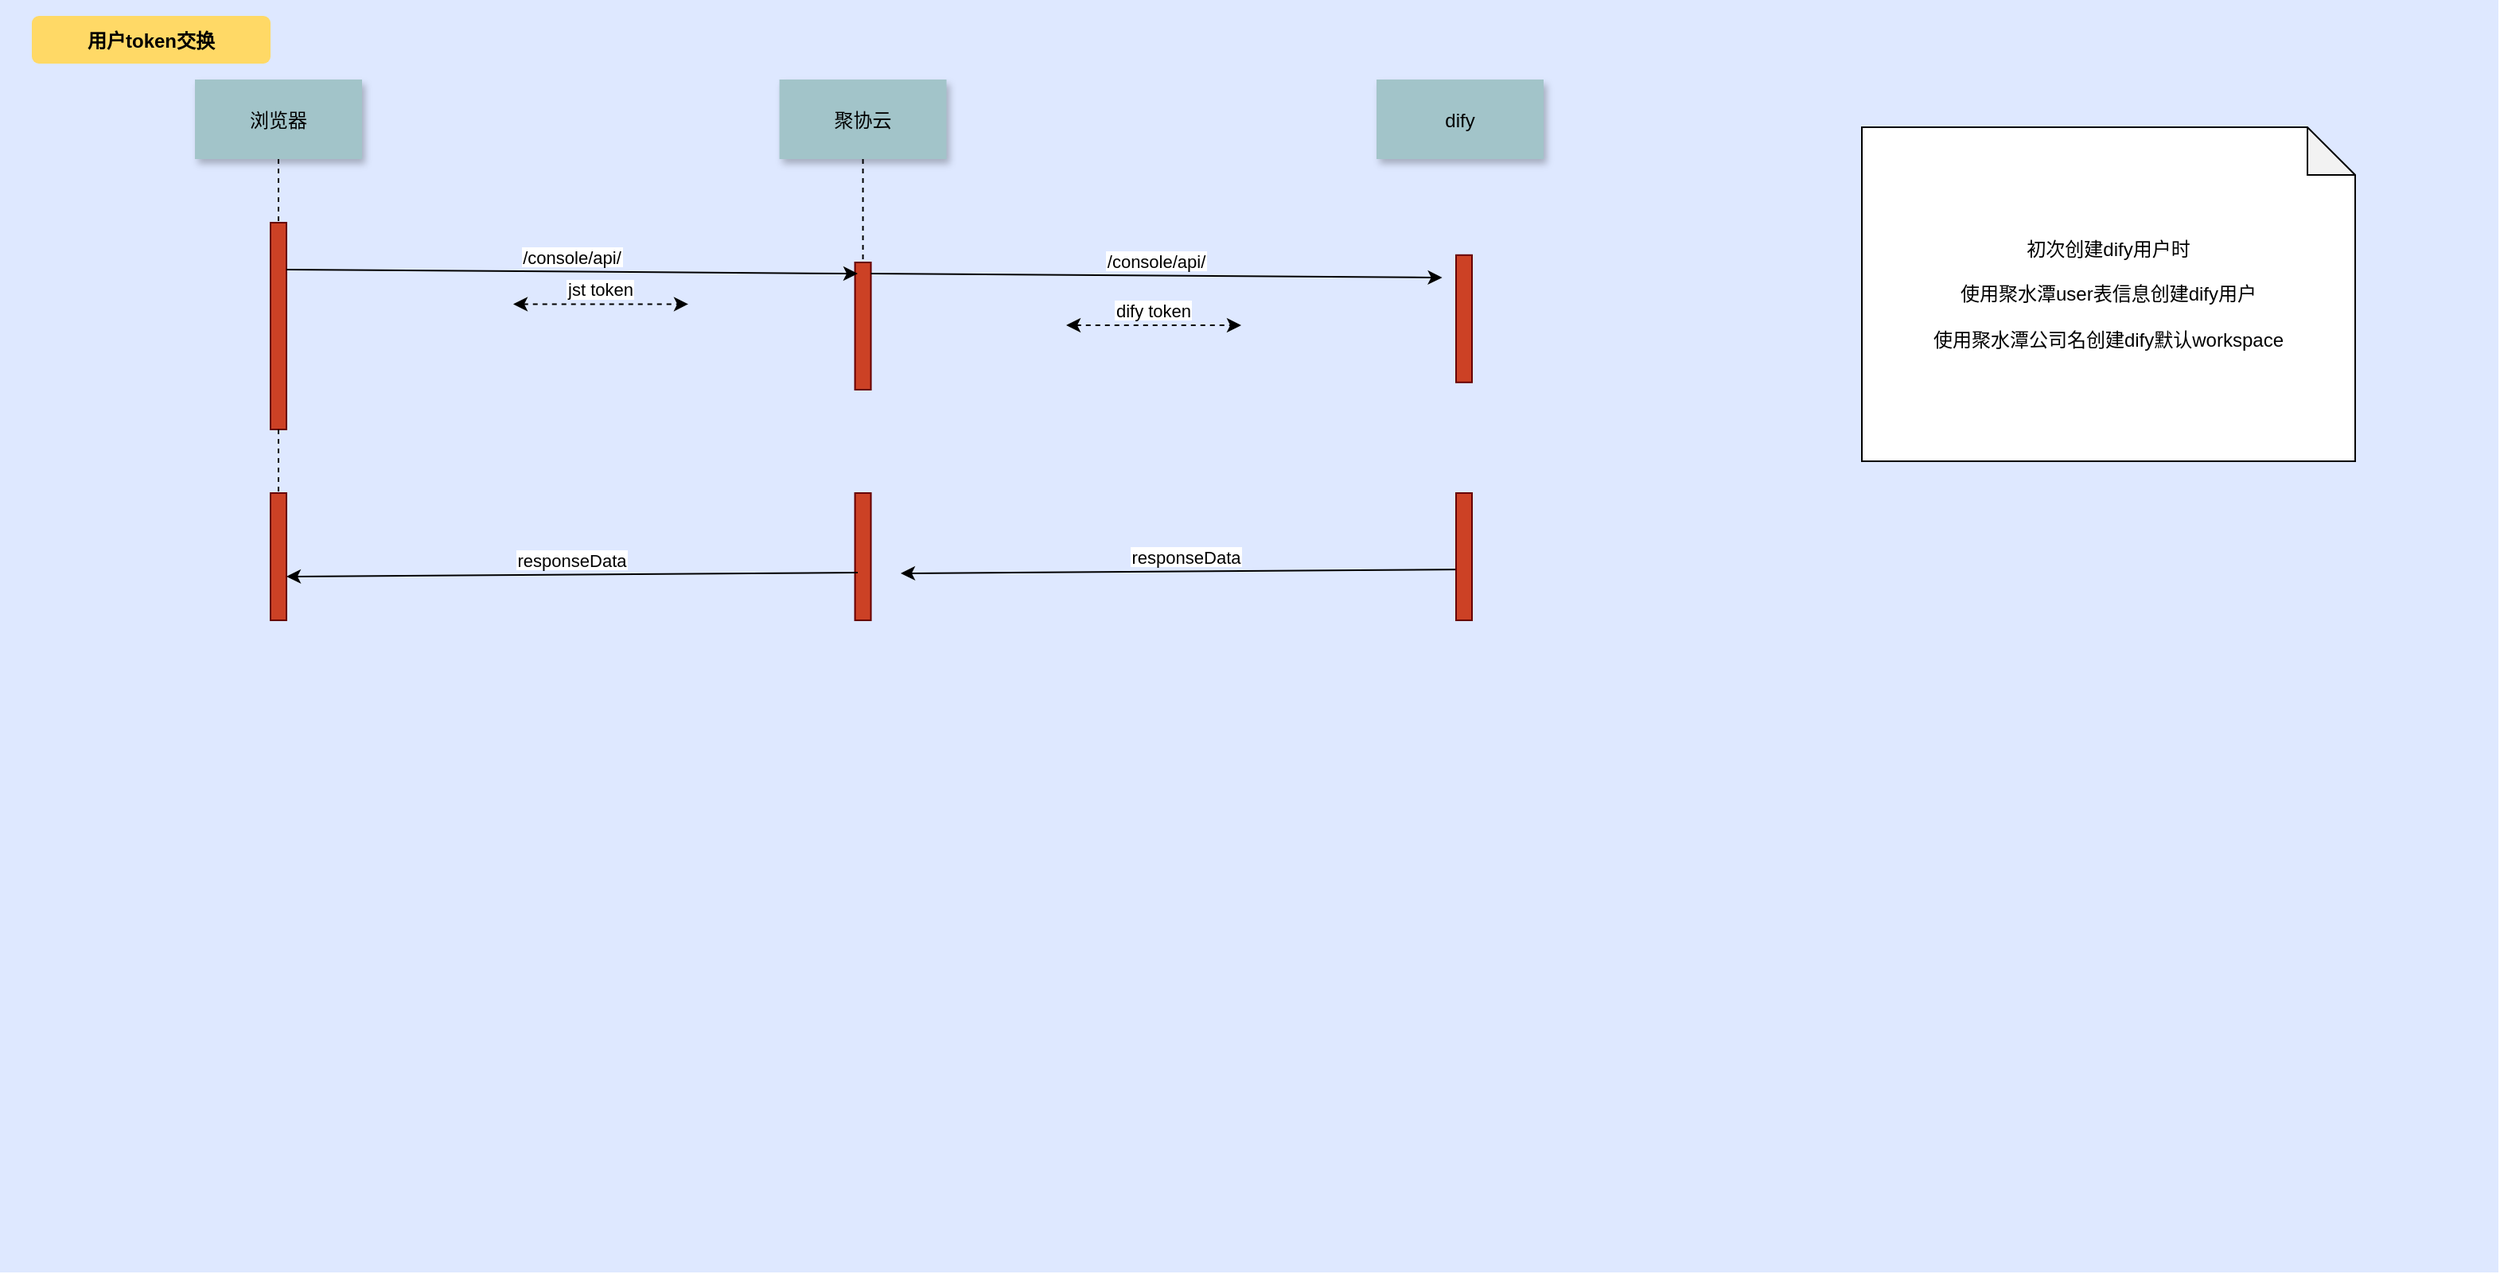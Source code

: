 <mxfile version="24.9.1">
  <diagram name="Page-1" id="9361dd3d-8414-5efd-6122-117bd74ce7a7">
    <mxGraphModel dx="2074" dy="1090" grid="1" gridSize="10" guides="1" tooltips="1" connect="1" arrows="1" fold="1" page="0" pageScale="1.5" pageWidth="826" pageHeight="1169" background="none" math="0" shadow="0">
      <root>
        <mxCell id="0" />
        <mxCell id="1" parent="0" />
        <mxCell id="69" value="" style="fillColor=#DEE8FF;strokeColor=none;flipH=0;" parent="1" vertex="1">
          <mxGeometry x="30" y="10" width="1570" height="800" as="geometry" />
        </mxCell>
        <mxCell id="2" value="" style="fillColor=#CC4125;strokeColor=#660000" parent="1" vertex="1">
          <mxGeometry x="200" y="150" width="10" height="130" as="geometry" />
        </mxCell>
        <mxCell id="4" value="浏览器" style="shadow=1;fillColor=#A2C4C9;strokeColor=none" parent="1" vertex="1">
          <mxGeometry x="152.5" y="60" width="105" height="50" as="geometry" />
        </mxCell>
        <mxCell id="6" value="" style="fillColor=#CC4125;strokeColor=#660000" parent="1" vertex="1">
          <mxGeometry x="567.28" y="175" width="10" height="80" as="geometry" />
        </mxCell>
        <mxCell id="7" value="聚协云" style="shadow=1;fillColor=#A2C4C9;strokeColor=none" parent="1" vertex="1">
          <mxGeometry x="519.78" y="60" width="105" height="50" as="geometry" />
        </mxCell>
        <mxCell id="8" value="" style="edgeStyle=none;endArrow=none;dashed=1" parent="1" source="7" target="6" edge="1">
          <mxGeometry x="272.335" y="165" width="100" height="100" as="geometry">
            <mxPoint x="347.259" y="110" as="sourcePoint" />
            <mxPoint x="347.576" y="165" as="targetPoint" />
          </mxGeometry>
        </mxCell>
        <mxCell id="9" value="/console/api/" style="edgeStyle=none;verticalLabelPosition=top;verticalAlign=bottom;entryX=0.172;entryY=0.088;entryDx=0;entryDy=0;entryPerimeter=0;" parent="1" edge="1" target="6">
          <mxGeometry x="220" y="92" width="100" height="100" as="geometry">
            <mxPoint x="210" y="179.5" as="sourcePoint" />
            <mxPoint x="340" y="179.5" as="targetPoint" />
          </mxGeometry>
        </mxCell>
        <mxCell id="13" value="jst token" style="edgeStyle=none;verticalLabelPosition=top;verticalAlign=bottom;dashed=1;startArrow=classic;startFill=1;" parent="1" edge="1">
          <mxGeometry x="385.455" y="113.916" width="100" height="100" as="geometry">
            <mxPoint x="352.5" y="201.206" as="sourcePoint" />
            <mxPoint x="462.5" y="201.206" as="targetPoint" />
          </mxGeometry>
        </mxCell>
        <mxCell id="22" value="dify" style="shadow=1;fillColor=#A2C4C9;strokeColor=none" parent="1" vertex="1">
          <mxGeometry x="895" y="60" width="105" height="50" as="geometry" />
        </mxCell>
        <mxCell id="33" value="" style="edgeStyle=elbowEdgeStyle;elbow=horizontal;endArrow=none;dashed=1" parent="1" source="4" target="2" edge="1">
          <mxGeometry x="230.0" y="310" width="100" height="100" as="geometry">
            <mxPoint x="230.0" y="410" as="sourcePoint" />
            <mxPoint x="330" y="310" as="targetPoint" />
          </mxGeometry>
        </mxCell>
        <mxCell id="44" value="" style="edgeStyle=none;dashed=1;endArrow=none" parent="1" source="2" edge="1">
          <mxGeometry x="50" y="300" width="100" height="100" as="geometry">
            <mxPoint x="50" y="400" as="sourcePoint" />
            <mxPoint x="205" y="360" as="targetPoint" />
          </mxGeometry>
        </mxCell>
        <mxCell id="71" value="用户token交换" style="rounded=1;fontStyle=1;fillColor=#FFD966;strokeColor=none" parent="1" vertex="1">
          <mxGeometry x="50" y="20" width="150" height="30" as="geometry" />
        </mxCell>
        <mxCell id="piFBQGrTHLJiZOmbsbd1-90" value="" style="fillColor=#CC4125;strokeColor=#660000" vertex="1" parent="1">
          <mxGeometry x="945" y="170.394" width="10" height="80" as="geometry" />
        </mxCell>
        <mxCell id="piFBQGrTHLJiZOmbsbd1-100" value="/console/api/" style="edgeStyle=none;verticalLabelPosition=top;verticalAlign=bottom;entryX=0.172;entryY=0.088;entryDx=0;entryDy=0;entryPerimeter=0;" edge="1" parent="1">
          <mxGeometry x="220" y="92" width="100" height="100" as="geometry">
            <mxPoint x="577.28" y="182" as="sourcePoint" />
            <mxPoint x="936.28" y="184.5" as="targetPoint" />
          </mxGeometry>
        </mxCell>
        <mxCell id="piFBQGrTHLJiZOmbsbd1-109" value="dify token" style="edgeStyle=none;verticalLabelPosition=top;verticalAlign=bottom;dashed=1;startArrow=classic;startFill=1;" edge="1" parent="1">
          <mxGeometry x="385.455" y="113.916" width="100" height="100" as="geometry">
            <mxPoint x="700" y="214.496" as="sourcePoint" />
            <mxPoint x="810" y="214.496" as="targetPoint" />
          </mxGeometry>
        </mxCell>
        <mxCell id="piFBQGrTHLJiZOmbsbd1-110" value="&lt;div&gt;初次创建dify用户时&lt;/div&gt;&lt;div&gt;&lt;br&gt;&lt;/div&gt;使用聚水潭user表信息创建dify用户&lt;div&gt;&lt;br&gt;&lt;div&gt;使用聚水潭公司名创建dify默认workspace&lt;/div&gt;&lt;/div&gt;" style="shape=note;whiteSpace=wrap;html=1;backgroundOutline=1;darkOpacity=0.05;" vertex="1" parent="1">
          <mxGeometry x="1200" y="90" width="310" height="210" as="geometry" />
        </mxCell>
        <mxCell id="piFBQGrTHLJiZOmbsbd1-111" value="responseData" style="edgeStyle=none;verticalLabelPosition=top;verticalAlign=bottom;entryX=0.172;entryY=0.088;entryDx=0;entryDy=0;entryPerimeter=0;" edge="1" parent="1">
          <mxGeometry x="220" y="92" width="100" height="100" as="geometry">
            <mxPoint x="955" y="368" as="sourcePoint" />
            <mxPoint x="596" y="370.5" as="targetPoint" />
          </mxGeometry>
        </mxCell>
        <mxCell id="piFBQGrTHLJiZOmbsbd1-112" value="" style="fillColor=#CC4125;strokeColor=#660000" vertex="1" parent="1">
          <mxGeometry x="945" y="320.004" width="10" height="80" as="geometry" />
        </mxCell>
        <mxCell id="piFBQGrTHLJiZOmbsbd1-113" value="" style="fillColor=#CC4125;strokeColor=#660000" vertex="1" parent="1">
          <mxGeometry x="567.28" y="320.004" width="10" height="80" as="geometry" />
        </mxCell>
        <mxCell id="piFBQGrTHLJiZOmbsbd1-114" value="responseData" style="edgeStyle=none;verticalLabelPosition=top;verticalAlign=bottom;entryX=0.172;entryY=0.088;entryDx=0;entryDy=0;entryPerimeter=0;" edge="1" parent="1">
          <mxGeometry x="220" y="92" width="100" height="100" as="geometry">
            <mxPoint x="569" y="370" as="sourcePoint" />
            <mxPoint x="210" y="372.5" as="targetPoint" />
          </mxGeometry>
        </mxCell>
        <mxCell id="piFBQGrTHLJiZOmbsbd1-115" value="" style="fillColor=#CC4125;strokeColor=#660000" vertex="1" parent="1">
          <mxGeometry x="200" y="320.004" width="10" height="80" as="geometry" />
        </mxCell>
      </root>
    </mxGraphModel>
  </diagram>
</mxfile>
